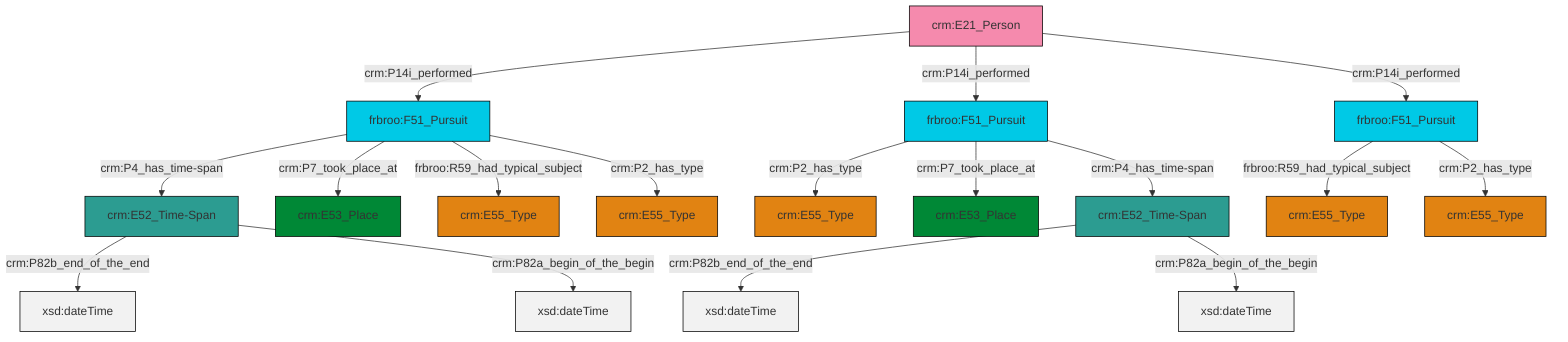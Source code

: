 graph TD
classDef Literal fill:#f2f2f2,stroke:#000000;
classDef CRM_Entity fill:#FFFFFF,stroke:#000000;
classDef Temporal_Entity fill:#00C9E6, stroke:#000000;
classDef Type fill:#E18312, stroke:#000000;
classDef Time-Span fill:#2C9C91, stroke:#000000;
classDef Appellation fill:#FFEB7F, stroke:#000000;
classDef Place fill:#008836, stroke:#000000;
classDef Persistent_Item fill:#B266B2, stroke:#000000;
classDef Conceptual_Object fill:#FFD700, stroke:#000000;
classDef Physical_Thing fill:#D2B48C, stroke:#000000;
classDef Actor fill:#f58aad, stroke:#000000;
classDef PC_Classes fill:#4ce600, stroke:#000000;
classDef Multi fill:#cccccc,stroke:#000000;

2["frbroo:F51_Pursuit"]:::Temporal_Entity -->|crm:P2_has_type| 3["crm:E55_Type"]:::Type
4["frbroo:F51_Pursuit"]:::Temporal_Entity -->|crm:P4_has_time-span| 0["crm:E52_Time-Span"]:::Time-Span
11["frbroo:F51_Pursuit"]:::Temporal_Entity -->|frbroo:R59_had_typical_subject| 12["crm:E55_Type"]:::Type
11["frbroo:F51_Pursuit"]:::Temporal_Entity -->|crm:P2_has_type| 7["crm:E55_Type"]:::Type
0["crm:E52_Time-Span"]:::Time-Span -->|crm:P82b_end_of_the_end| 17[xsd:dateTime]:::Literal
2["frbroo:F51_Pursuit"]:::Temporal_Entity -->|crm:P7_took_place_at| 13["crm:E53_Place"]:::Place
0["crm:E52_Time-Span"]:::Time-Span -->|crm:P82a_begin_of_the_begin| 24[xsd:dateTime]:::Literal
4["frbroo:F51_Pursuit"]:::Temporal_Entity -->|crm:P7_took_place_at| 5["crm:E53_Place"]:::Place
4["frbroo:F51_Pursuit"]:::Temporal_Entity -->|frbroo:R59_had_typical_subject| 15["crm:E55_Type"]:::Type
25["crm:E21_Person"]:::Actor -->|crm:P14i_performed| 4["frbroo:F51_Pursuit"]:::Temporal_Entity
25["crm:E21_Person"]:::Actor -->|crm:P14i_performed| 2["frbroo:F51_Pursuit"]:::Temporal_Entity
4["frbroo:F51_Pursuit"]:::Temporal_Entity -->|crm:P2_has_type| 9["crm:E55_Type"]:::Type
26["crm:E52_Time-Span"]:::Time-Span -->|crm:P82b_end_of_the_end| 29[xsd:dateTime]:::Literal
2["frbroo:F51_Pursuit"]:::Temporal_Entity -->|crm:P4_has_time-span| 26["crm:E52_Time-Span"]:::Time-Span
26["crm:E52_Time-Span"]:::Time-Span -->|crm:P82a_begin_of_the_begin| 30[xsd:dateTime]:::Literal
25["crm:E21_Person"]:::Actor -->|crm:P14i_performed| 11["frbroo:F51_Pursuit"]:::Temporal_Entity